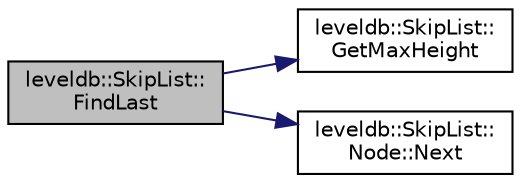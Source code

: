 digraph "leveldb::SkipList::FindLast"
{
  edge [fontname="Helvetica",fontsize="10",labelfontname="Helvetica",labelfontsize="10"];
  node [fontname="Helvetica",fontsize="10",shape=record];
  rankdir="LR";
  Node1 [label="leveldb::SkipList::\lFindLast",height=0.2,width=0.4,color="black", fillcolor="grey75", style="filled" fontcolor="black"];
  Node1 -> Node2 [color="midnightblue",fontsize="10",style="solid",fontname="Helvetica"];
  Node2 [label="leveldb::SkipList::\lGetMaxHeight",height=0.2,width=0.4,color="black", fillcolor="white", style="filled",URL="$classleveldb_1_1_skip_list.html#a7820710f000cf55fc053b50e683a8bab"];
  Node1 -> Node3 [color="midnightblue",fontsize="10",style="solid",fontname="Helvetica"];
  Node3 [label="leveldb::SkipList::\lNode::Next",height=0.2,width=0.4,color="black", fillcolor="white", style="filled",URL="$structleveldb_1_1_skip_list_1_1_node.html#aca7f18fc57f6c8e8a8dfe176eedbde74"];
}
